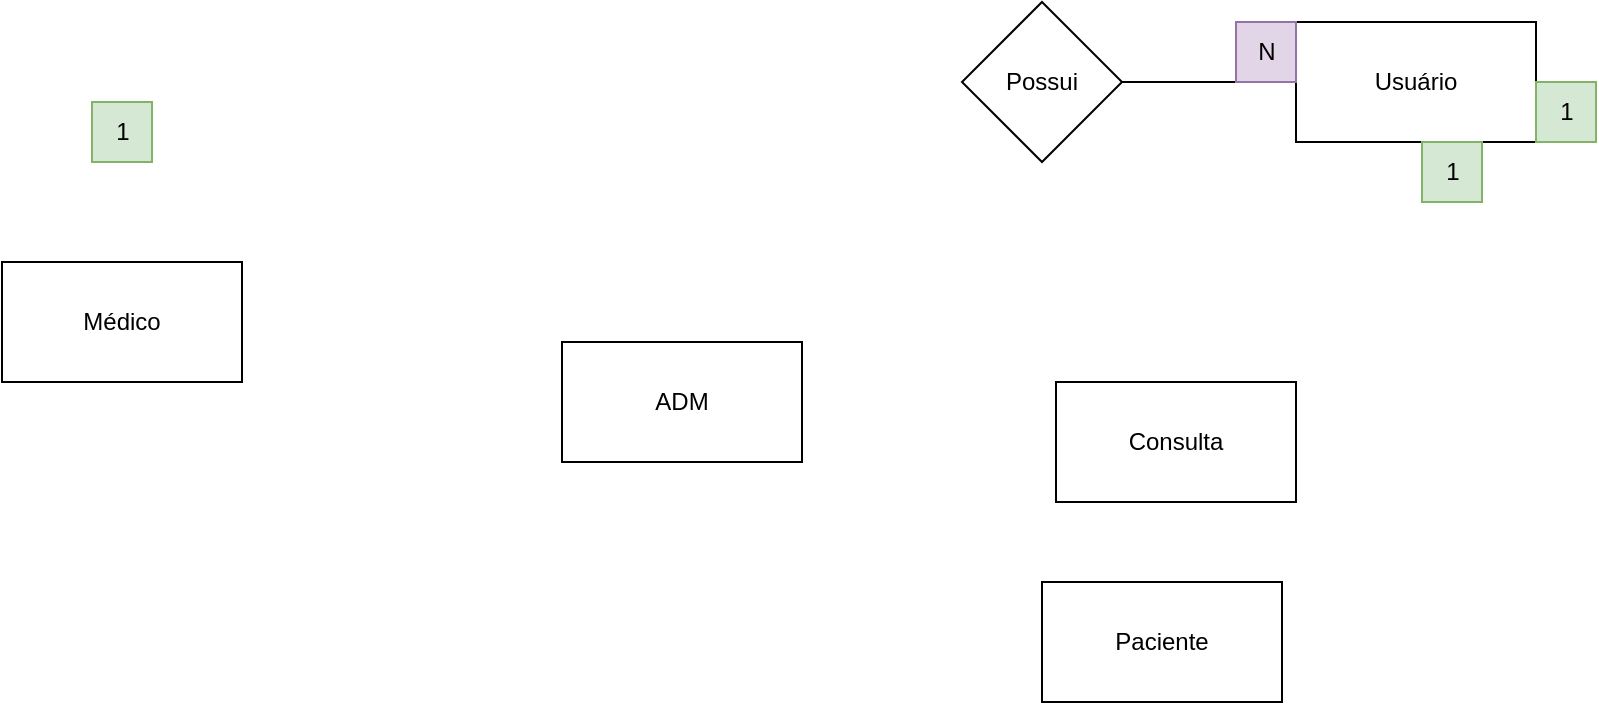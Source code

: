 <mxfile version="21.6.8" type="device">
  <diagram name="Página-1" id="tIoamFCh1rkgf__Bzmc7">
    <mxGraphModel dx="1782" dy="1701" grid="1" gridSize="10" guides="1" tooltips="1" connect="1" arrows="1" fold="1" page="1" pageScale="1" pageWidth="827" pageHeight="1169" math="0" shadow="0">
      <root>
        <mxCell id="0" />
        <mxCell id="1" parent="0" />
        <mxCell id="enmrjBKCqqdczSjh6zLh-2" value="Usuário" style="rounded=0;whiteSpace=wrap;html=1;" vertex="1" parent="1">
          <mxGeometry x="397" y="-1150" width="120" height="60" as="geometry" />
        </mxCell>
        <mxCell id="enmrjBKCqqdczSjh6zLh-3" style="edgeStyle=orthogonalEdgeStyle;rounded=0;orthogonalLoop=1;jettySize=auto;html=1;entryX=0;entryY=0.5;entryDx=0;entryDy=0;endArrow=none;endFill=0;" edge="1" parent="1" target="enmrjBKCqqdczSjh6zLh-2" source="enmrjBKCqqdczSjh6zLh-10">
          <mxGeometry relative="1" as="geometry">
            <mxPoint x="317" y="-1120" as="sourcePoint" />
          </mxGeometry>
        </mxCell>
        <mxCell id="enmrjBKCqqdczSjh6zLh-5" value="Médico" style="rounded=0;whiteSpace=wrap;html=1;" vertex="1" parent="1">
          <mxGeometry x="-250" y="-1030" width="120" height="60" as="geometry" />
        </mxCell>
        <mxCell id="enmrjBKCqqdczSjh6zLh-6" value="N" style="text;html=1;align=center;verticalAlign=middle;resizable=0;points=[];autosize=1;strokeColor=#9673a6;fillColor=#e1d5e7;" vertex="1" parent="1">
          <mxGeometry x="367" y="-1150" width="30" height="30" as="geometry" />
        </mxCell>
        <mxCell id="enmrjBKCqqdczSjh6zLh-7" value="1" style="text;html=1;align=center;verticalAlign=middle;resizable=0;points=[];autosize=1;strokeColor=#82b366;fillColor=#d5e8d4;" vertex="1" parent="1">
          <mxGeometry x="-205" y="-1110" width="30" height="30" as="geometry" />
        </mxCell>
        <mxCell id="enmrjBKCqqdczSjh6zLh-8" value="1" style="text;html=1;align=center;verticalAlign=middle;resizable=0;points=[];autosize=1;strokeColor=#82b366;fillColor=#d5e8d4;" vertex="1" parent="1">
          <mxGeometry x="460" y="-1090" width="30" height="30" as="geometry" />
        </mxCell>
        <mxCell id="enmrjBKCqqdczSjh6zLh-9" value="1" style="text;html=1;align=center;verticalAlign=middle;resizable=0;points=[];autosize=1;strokeColor=#82b366;fillColor=#d5e8d4;" vertex="1" parent="1">
          <mxGeometry x="517" y="-1120" width="30" height="30" as="geometry" />
        </mxCell>
        <mxCell id="enmrjBKCqqdczSjh6zLh-10" value="Possui" style="rhombus;whiteSpace=wrap;html=1;" vertex="1" parent="1">
          <mxGeometry x="230" y="-1160" width="80" height="80" as="geometry" />
        </mxCell>
        <mxCell id="enmrjBKCqqdczSjh6zLh-19" value="Consulta" style="rounded=0;whiteSpace=wrap;html=1;" vertex="1" parent="1">
          <mxGeometry x="277" y="-970" width="120" height="60" as="geometry" />
        </mxCell>
        <mxCell id="enmrjBKCqqdczSjh6zLh-20" value="ADM" style="rounded=0;whiteSpace=wrap;html=1;" vertex="1" parent="1">
          <mxGeometry x="30" y="-990" width="120" height="60" as="geometry" />
        </mxCell>
        <mxCell id="enmrjBKCqqdczSjh6zLh-21" value="Paciente" style="rounded=0;whiteSpace=wrap;html=1;" vertex="1" parent="1">
          <mxGeometry x="270" y="-870" width="120" height="60" as="geometry" />
        </mxCell>
      </root>
    </mxGraphModel>
  </diagram>
</mxfile>
